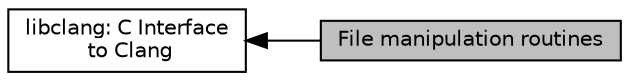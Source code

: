 digraph "File manipulation routines"
{
  edge [fontname="Helvetica",fontsize="10",labelfontname="Helvetica",labelfontsize="10"];
  node [fontname="Helvetica",fontsize="10",shape=record];
  rankdir=LR;
  Node0 [label="File manipulation routines",height=0.2,width=0.4,color="black", fillcolor="grey75", style="filled", fontcolor="black"];
  Node1 [label="libclang: C Interface\l to Clang",height=0.2,width=0.4,color="black", fillcolor="white", style="filled",URL="$group__CINDEX.html"];
  Node1->Node0 [shape=plaintext, dir="back", style="solid"];
}
